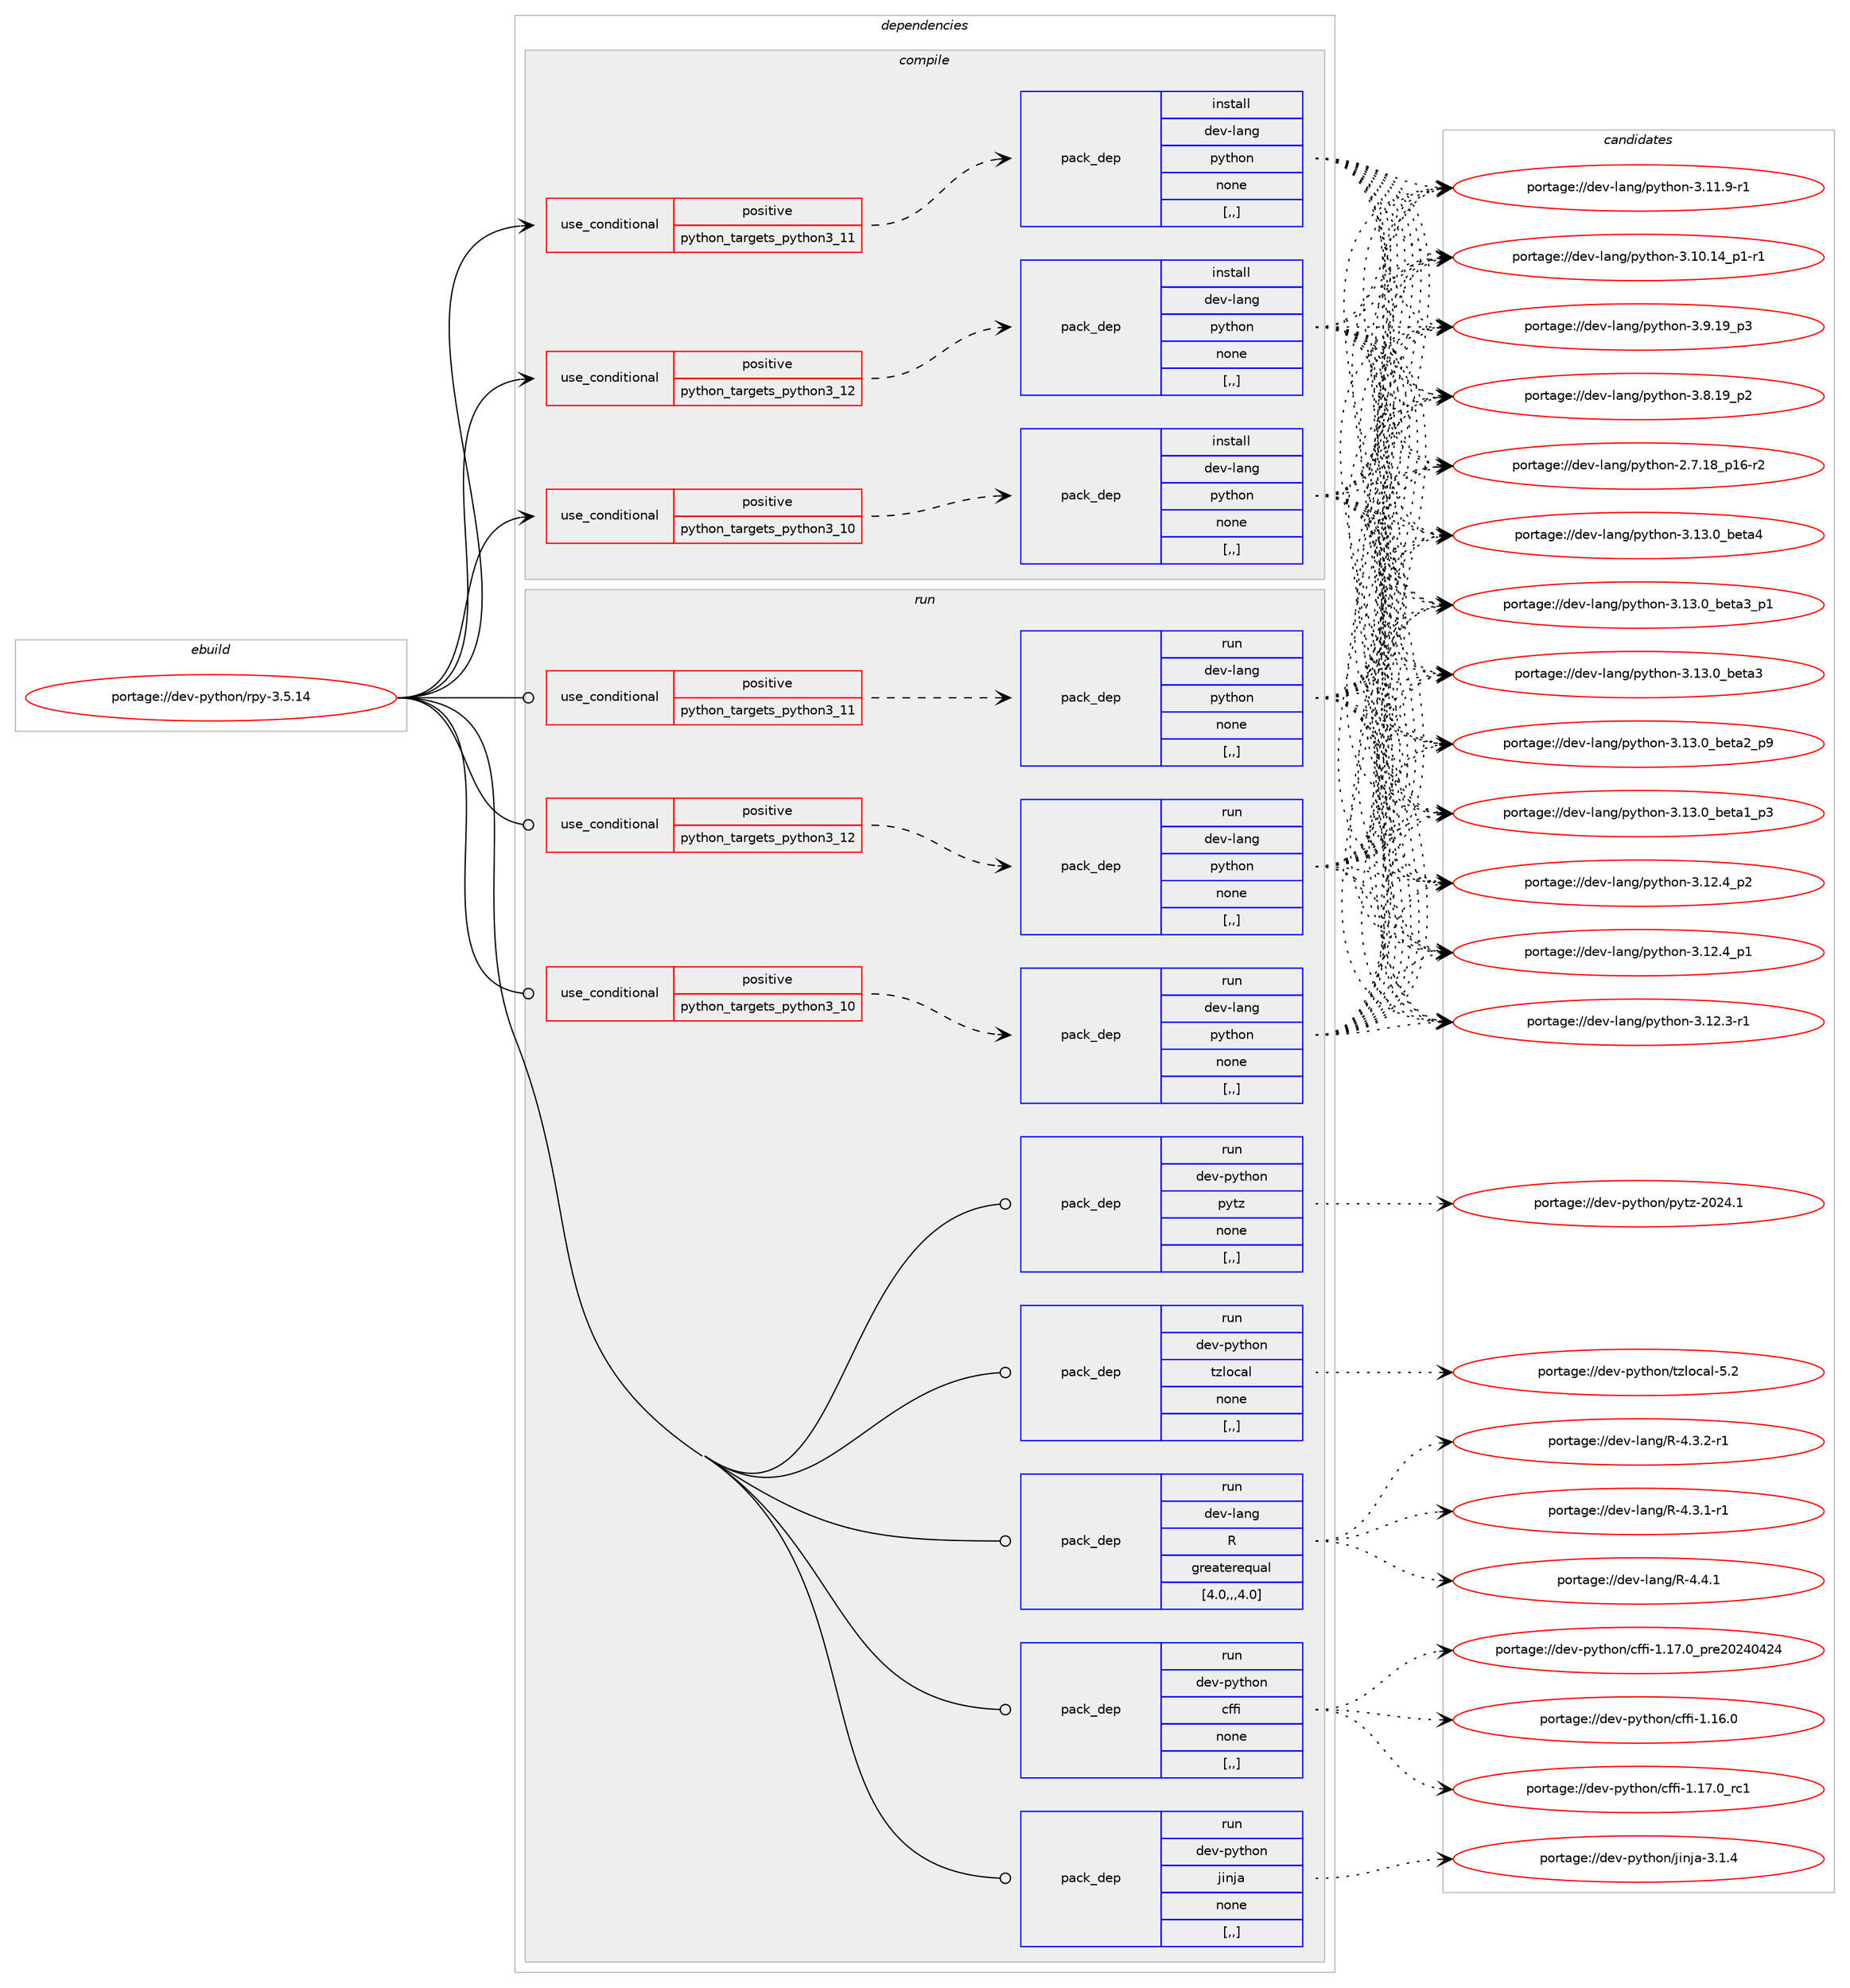 digraph prolog {

# *************
# Graph options
# *************

newrank=true;
concentrate=true;
compound=true;
graph [rankdir=LR,fontname=Helvetica,fontsize=10,ranksep=1.5];#, ranksep=2.5, nodesep=0.2];
edge  [arrowhead=vee];
node  [fontname=Helvetica,fontsize=10];

# **********
# The ebuild
# **********

subgraph cluster_leftcol {
color=gray;
label=<<i>ebuild</i>>;
id [label="portage://dev-python/rpy-3.5.14", color=red, width=4, href="../dev-python/rpy-3.5.14.svg"];
}

# ****************
# The dependencies
# ****************

subgraph cluster_midcol {
color=gray;
label=<<i>dependencies</i>>;
subgraph cluster_compile {
fillcolor="#eeeeee";
style=filled;
label=<<i>compile</i>>;
subgraph cond39210 {
dependency162485 [label=<<TABLE BORDER="0" CELLBORDER="1" CELLSPACING="0" CELLPADDING="4"><TR><TD ROWSPAN="3" CELLPADDING="10">use_conditional</TD></TR><TR><TD>positive</TD></TR><TR><TD>python_targets_python3_10</TD></TR></TABLE>>, shape=none, color=red];
subgraph pack122003 {
dependency162486 [label=<<TABLE BORDER="0" CELLBORDER="1" CELLSPACING="0" CELLPADDING="4" WIDTH="220"><TR><TD ROWSPAN="6" CELLPADDING="30">pack_dep</TD></TR><TR><TD WIDTH="110">install</TD></TR><TR><TD>dev-lang</TD></TR><TR><TD>python</TD></TR><TR><TD>none</TD></TR><TR><TD>[,,]</TD></TR></TABLE>>, shape=none, color=blue];
}
dependency162485:e -> dependency162486:w [weight=20,style="dashed",arrowhead="vee"];
}
id:e -> dependency162485:w [weight=20,style="solid",arrowhead="vee"];
subgraph cond39211 {
dependency162487 [label=<<TABLE BORDER="0" CELLBORDER="1" CELLSPACING="0" CELLPADDING="4"><TR><TD ROWSPAN="3" CELLPADDING="10">use_conditional</TD></TR><TR><TD>positive</TD></TR><TR><TD>python_targets_python3_11</TD></TR></TABLE>>, shape=none, color=red];
subgraph pack122004 {
dependency162488 [label=<<TABLE BORDER="0" CELLBORDER="1" CELLSPACING="0" CELLPADDING="4" WIDTH="220"><TR><TD ROWSPAN="6" CELLPADDING="30">pack_dep</TD></TR><TR><TD WIDTH="110">install</TD></TR><TR><TD>dev-lang</TD></TR><TR><TD>python</TD></TR><TR><TD>none</TD></TR><TR><TD>[,,]</TD></TR></TABLE>>, shape=none, color=blue];
}
dependency162487:e -> dependency162488:w [weight=20,style="dashed",arrowhead="vee"];
}
id:e -> dependency162487:w [weight=20,style="solid",arrowhead="vee"];
subgraph cond39212 {
dependency162489 [label=<<TABLE BORDER="0" CELLBORDER="1" CELLSPACING="0" CELLPADDING="4"><TR><TD ROWSPAN="3" CELLPADDING="10">use_conditional</TD></TR><TR><TD>positive</TD></TR><TR><TD>python_targets_python3_12</TD></TR></TABLE>>, shape=none, color=red];
subgraph pack122005 {
dependency162490 [label=<<TABLE BORDER="0" CELLBORDER="1" CELLSPACING="0" CELLPADDING="4" WIDTH="220"><TR><TD ROWSPAN="6" CELLPADDING="30">pack_dep</TD></TR><TR><TD WIDTH="110">install</TD></TR><TR><TD>dev-lang</TD></TR><TR><TD>python</TD></TR><TR><TD>none</TD></TR><TR><TD>[,,]</TD></TR></TABLE>>, shape=none, color=blue];
}
dependency162489:e -> dependency162490:w [weight=20,style="dashed",arrowhead="vee"];
}
id:e -> dependency162489:w [weight=20,style="solid",arrowhead="vee"];
}
subgraph cluster_compileandrun {
fillcolor="#eeeeee";
style=filled;
label=<<i>compile and run</i>>;
}
subgraph cluster_run {
fillcolor="#eeeeee";
style=filled;
label=<<i>run</i>>;
subgraph cond39213 {
dependency162491 [label=<<TABLE BORDER="0" CELLBORDER="1" CELLSPACING="0" CELLPADDING="4"><TR><TD ROWSPAN="3" CELLPADDING="10">use_conditional</TD></TR><TR><TD>positive</TD></TR><TR><TD>python_targets_python3_10</TD></TR></TABLE>>, shape=none, color=red];
subgraph pack122006 {
dependency162492 [label=<<TABLE BORDER="0" CELLBORDER="1" CELLSPACING="0" CELLPADDING="4" WIDTH="220"><TR><TD ROWSPAN="6" CELLPADDING="30">pack_dep</TD></TR><TR><TD WIDTH="110">run</TD></TR><TR><TD>dev-lang</TD></TR><TR><TD>python</TD></TR><TR><TD>none</TD></TR><TR><TD>[,,]</TD></TR></TABLE>>, shape=none, color=blue];
}
dependency162491:e -> dependency162492:w [weight=20,style="dashed",arrowhead="vee"];
}
id:e -> dependency162491:w [weight=20,style="solid",arrowhead="odot"];
subgraph cond39214 {
dependency162493 [label=<<TABLE BORDER="0" CELLBORDER="1" CELLSPACING="0" CELLPADDING="4"><TR><TD ROWSPAN="3" CELLPADDING="10">use_conditional</TD></TR><TR><TD>positive</TD></TR><TR><TD>python_targets_python3_11</TD></TR></TABLE>>, shape=none, color=red];
subgraph pack122007 {
dependency162494 [label=<<TABLE BORDER="0" CELLBORDER="1" CELLSPACING="0" CELLPADDING="4" WIDTH="220"><TR><TD ROWSPAN="6" CELLPADDING="30">pack_dep</TD></TR><TR><TD WIDTH="110">run</TD></TR><TR><TD>dev-lang</TD></TR><TR><TD>python</TD></TR><TR><TD>none</TD></TR><TR><TD>[,,]</TD></TR></TABLE>>, shape=none, color=blue];
}
dependency162493:e -> dependency162494:w [weight=20,style="dashed",arrowhead="vee"];
}
id:e -> dependency162493:w [weight=20,style="solid",arrowhead="odot"];
subgraph cond39215 {
dependency162495 [label=<<TABLE BORDER="0" CELLBORDER="1" CELLSPACING="0" CELLPADDING="4"><TR><TD ROWSPAN="3" CELLPADDING="10">use_conditional</TD></TR><TR><TD>positive</TD></TR><TR><TD>python_targets_python3_12</TD></TR></TABLE>>, shape=none, color=red];
subgraph pack122008 {
dependency162496 [label=<<TABLE BORDER="0" CELLBORDER="1" CELLSPACING="0" CELLPADDING="4" WIDTH="220"><TR><TD ROWSPAN="6" CELLPADDING="30">pack_dep</TD></TR><TR><TD WIDTH="110">run</TD></TR><TR><TD>dev-lang</TD></TR><TR><TD>python</TD></TR><TR><TD>none</TD></TR><TR><TD>[,,]</TD></TR></TABLE>>, shape=none, color=blue];
}
dependency162495:e -> dependency162496:w [weight=20,style="dashed",arrowhead="vee"];
}
id:e -> dependency162495:w [weight=20,style="solid",arrowhead="odot"];
subgraph pack122009 {
dependency162497 [label=<<TABLE BORDER="0" CELLBORDER="1" CELLSPACING="0" CELLPADDING="4" WIDTH="220"><TR><TD ROWSPAN="6" CELLPADDING="30">pack_dep</TD></TR><TR><TD WIDTH="110">run</TD></TR><TR><TD>dev-lang</TD></TR><TR><TD>R</TD></TR><TR><TD>greaterequal</TD></TR><TR><TD>[4.0,,,4.0]</TD></TR></TABLE>>, shape=none, color=blue];
}
id:e -> dependency162497:w [weight=20,style="solid",arrowhead="odot"];
subgraph pack122010 {
dependency162498 [label=<<TABLE BORDER="0" CELLBORDER="1" CELLSPACING="0" CELLPADDING="4" WIDTH="220"><TR><TD ROWSPAN="6" CELLPADDING="30">pack_dep</TD></TR><TR><TD WIDTH="110">run</TD></TR><TR><TD>dev-python</TD></TR><TR><TD>cffi</TD></TR><TR><TD>none</TD></TR><TR><TD>[,,]</TD></TR></TABLE>>, shape=none, color=blue];
}
id:e -> dependency162498:w [weight=20,style="solid",arrowhead="odot"];
subgraph pack122011 {
dependency162499 [label=<<TABLE BORDER="0" CELLBORDER="1" CELLSPACING="0" CELLPADDING="4" WIDTH="220"><TR><TD ROWSPAN="6" CELLPADDING="30">pack_dep</TD></TR><TR><TD WIDTH="110">run</TD></TR><TR><TD>dev-python</TD></TR><TR><TD>jinja</TD></TR><TR><TD>none</TD></TR><TR><TD>[,,]</TD></TR></TABLE>>, shape=none, color=blue];
}
id:e -> dependency162499:w [weight=20,style="solid",arrowhead="odot"];
subgraph pack122012 {
dependency162500 [label=<<TABLE BORDER="0" CELLBORDER="1" CELLSPACING="0" CELLPADDING="4" WIDTH="220"><TR><TD ROWSPAN="6" CELLPADDING="30">pack_dep</TD></TR><TR><TD WIDTH="110">run</TD></TR><TR><TD>dev-python</TD></TR><TR><TD>pytz</TD></TR><TR><TD>none</TD></TR><TR><TD>[,,]</TD></TR></TABLE>>, shape=none, color=blue];
}
id:e -> dependency162500:w [weight=20,style="solid",arrowhead="odot"];
subgraph pack122013 {
dependency162501 [label=<<TABLE BORDER="0" CELLBORDER="1" CELLSPACING="0" CELLPADDING="4" WIDTH="220"><TR><TD ROWSPAN="6" CELLPADDING="30">pack_dep</TD></TR><TR><TD WIDTH="110">run</TD></TR><TR><TD>dev-python</TD></TR><TR><TD>tzlocal</TD></TR><TR><TD>none</TD></TR><TR><TD>[,,]</TD></TR></TABLE>>, shape=none, color=blue];
}
id:e -> dependency162501:w [weight=20,style="solid",arrowhead="odot"];
}
}

# **************
# The candidates
# **************

subgraph cluster_choices {
rank=same;
color=gray;
label=<<i>candidates</i>>;

subgraph choice122003 {
color=black;
nodesep=1;
choice1001011184510897110103471121211161041111104551464951464895981011169752 [label="portage://dev-lang/python-3.13.0_beta4", color=red, width=4,href="../dev-lang/python-3.13.0_beta4.svg"];
choice10010111845108971101034711212111610411111045514649514648959810111697519511249 [label="portage://dev-lang/python-3.13.0_beta3_p1", color=red, width=4,href="../dev-lang/python-3.13.0_beta3_p1.svg"];
choice1001011184510897110103471121211161041111104551464951464895981011169751 [label="portage://dev-lang/python-3.13.0_beta3", color=red, width=4,href="../dev-lang/python-3.13.0_beta3.svg"];
choice10010111845108971101034711212111610411111045514649514648959810111697509511257 [label="portage://dev-lang/python-3.13.0_beta2_p9", color=red, width=4,href="../dev-lang/python-3.13.0_beta2_p9.svg"];
choice10010111845108971101034711212111610411111045514649514648959810111697499511251 [label="portage://dev-lang/python-3.13.0_beta1_p3", color=red, width=4,href="../dev-lang/python-3.13.0_beta1_p3.svg"];
choice100101118451089711010347112121116104111110455146495046529511250 [label="portage://dev-lang/python-3.12.4_p2", color=red, width=4,href="../dev-lang/python-3.12.4_p2.svg"];
choice100101118451089711010347112121116104111110455146495046529511249 [label="portage://dev-lang/python-3.12.4_p1", color=red, width=4,href="../dev-lang/python-3.12.4_p1.svg"];
choice100101118451089711010347112121116104111110455146495046514511449 [label="portage://dev-lang/python-3.12.3-r1", color=red, width=4,href="../dev-lang/python-3.12.3-r1.svg"];
choice100101118451089711010347112121116104111110455146494946574511449 [label="portage://dev-lang/python-3.11.9-r1", color=red, width=4,href="../dev-lang/python-3.11.9-r1.svg"];
choice100101118451089711010347112121116104111110455146494846495295112494511449 [label="portage://dev-lang/python-3.10.14_p1-r1", color=red, width=4,href="../dev-lang/python-3.10.14_p1-r1.svg"];
choice100101118451089711010347112121116104111110455146574649579511251 [label="portage://dev-lang/python-3.9.19_p3", color=red, width=4,href="../dev-lang/python-3.9.19_p3.svg"];
choice100101118451089711010347112121116104111110455146564649579511250 [label="portage://dev-lang/python-3.8.19_p2", color=red, width=4,href="../dev-lang/python-3.8.19_p2.svg"];
choice100101118451089711010347112121116104111110455046554649569511249544511450 [label="portage://dev-lang/python-2.7.18_p16-r2", color=red, width=4,href="../dev-lang/python-2.7.18_p16-r2.svg"];
dependency162486:e -> choice1001011184510897110103471121211161041111104551464951464895981011169752:w [style=dotted,weight="100"];
dependency162486:e -> choice10010111845108971101034711212111610411111045514649514648959810111697519511249:w [style=dotted,weight="100"];
dependency162486:e -> choice1001011184510897110103471121211161041111104551464951464895981011169751:w [style=dotted,weight="100"];
dependency162486:e -> choice10010111845108971101034711212111610411111045514649514648959810111697509511257:w [style=dotted,weight="100"];
dependency162486:e -> choice10010111845108971101034711212111610411111045514649514648959810111697499511251:w [style=dotted,weight="100"];
dependency162486:e -> choice100101118451089711010347112121116104111110455146495046529511250:w [style=dotted,weight="100"];
dependency162486:e -> choice100101118451089711010347112121116104111110455146495046529511249:w [style=dotted,weight="100"];
dependency162486:e -> choice100101118451089711010347112121116104111110455146495046514511449:w [style=dotted,weight="100"];
dependency162486:e -> choice100101118451089711010347112121116104111110455146494946574511449:w [style=dotted,weight="100"];
dependency162486:e -> choice100101118451089711010347112121116104111110455146494846495295112494511449:w [style=dotted,weight="100"];
dependency162486:e -> choice100101118451089711010347112121116104111110455146574649579511251:w [style=dotted,weight="100"];
dependency162486:e -> choice100101118451089711010347112121116104111110455146564649579511250:w [style=dotted,weight="100"];
dependency162486:e -> choice100101118451089711010347112121116104111110455046554649569511249544511450:w [style=dotted,weight="100"];
}
subgraph choice122004 {
color=black;
nodesep=1;
choice1001011184510897110103471121211161041111104551464951464895981011169752 [label="portage://dev-lang/python-3.13.0_beta4", color=red, width=4,href="../dev-lang/python-3.13.0_beta4.svg"];
choice10010111845108971101034711212111610411111045514649514648959810111697519511249 [label="portage://dev-lang/python-3.13.0_beta3_p1", color=red, width=4,href="../dev-lang/python-3.13.0_beta3_p1.svg"];
choice1001011184510897110103471121211161041111104551464951464895981011169751 [label="portage://dev-lang/python-3.13.0_beta3", color=red, width=4,href="../dev-lang/python-3.13.0_beta3.svg"];
choice10010111845108971101034711212111610411111045514649514648959810111697509511257 [label="portage://dev-lang/python-3.13.0_beta2_p9", color=red, width=4,href="../dev-lang/python-3.13.0_beta2_p9.svg"];
choice10010111845108971101034711212111610411111045514649514648959810111697499511251 [label="portage://dev-lang/python-3.13.0_beta1_p3", color=red, width=4,href="../dev-lang/python-3.13.0_beta1_p3.svg"];
choice100101118451089711010347112121116104111110455146495046529511250 [label="portage://dev-lang/python-3.12.4_p2", color=red, width=4,href="../dev-lang/python-3.12.4_p2.svg"];
choice100101118451089711010347112121116104111110455146495046529511249 [label="portage://dev-lang/python-3.12.4_p1", color=red, width=4,href="../dev-lang/python-3.12.4_p1.svg"];
choice100101118451089711010347112121116104111110455146495046514511449 [label="portage://dev-lang/python-3.12.3-r1", color=red, width=4,href="../dev-lang/python-3.12.3-r1.svg"];
choice100101118451089711010347112121116104111110455146494946574511449 [label="portage://dev-lang/python-3.11.9-r1", color=red, width=4,href="../dev-lang/python-3.11.9-r1.svg"];
choice100101118451089711010347112121116104111110455146494846495295112494511449 [label="portage://dev-lang/python-3.10.14_p1-r1", color=red, width=4,href="../dev-lang/python-3.10.14_p1-r1.svg"];
choice100101118451089711010347112121116104111110455146574649579511251 [label="portage://dev-lang/python-3.9.19_p3", color=red, width=4,href="../dev-lang/python-3.9.19_p3.svg"];
choice100101118451089711010347112121116104111110455146564649579511250 [label="portage://dev-lang/python-3.8.19_p2", color=red, width=4,href="../dev-lang/python-3.8.19_p2.svg"];
choice100101118451089711010347112121116104111110455046554649569511249544511450 [label="portage://dev-lang/python-2.7.18_p16-r2", color=red, width=4,href="../dev-lang/python-2.7.18_p16-r2.svg"];
dependency162488:e -> choice1001011184510897110103471121211161041111104551464951464895981011169752:w [style=dotted,weight="100"];
dependency162488:e -> choice10010111845108971101034711212111610411111045514649514648959810111697519511249:w [style=dotted,weight="100"];
dependency162488:e -> choice1001011184510897110103471121211161041111104551464951464895981011169751:w [style=dotted,weight="100"];
dependency162488:e -> choice10010111845108971101034711212111610411111045514649514648959810111697509511257:w [style=dotted,weight="100"];
dependency162488:e -> choice10010111845108971101034711212111610411111045514649514648959810111697499511251:w [style=dotted,weight="100"];
dependency162488:e -> choice100101118451089711010347112121116104111110455146495046529511250:w [style=dotted,weight="100"];
dependency162488:e -> choice100101118451089711010347112121116104111110455146495046529511249:w [style=dotted,weight="100"];
dependency162488:e -> choice100101118451089711010347112121116104111110455146495046514511449:w [style=dotted,weight="100"];
dependency162488:e -> choice100101118451089711010347112121116104111110455146494946574511449:w [style=dotted,weight="100"];
dependency162488:e -> choice100101118451089711010347112121116104111110455146494846495295112494511449:w [style=dotted,weight="100"];
dependency162488:e -> choice100101118451089711010347112121116104111110455146574649579511251:w [style=dotted,weight="100"];
dependency162488:e -> choice100101118451089711010347112121116104111110455146564649579511250:w [style=dotted,weight="100"];
dependency162488:e -> choice100101118451089711010347112121116104111110455046554649569511249544511450:w [style=dotted,weight="100"];
}
subgraph choice122005 {
color=black;
nodesep=1;
choice1001011184510897110103471121211161041111104551464951464895981011169752 [label="portage://dev-lang/python-3.13.0_beta4", color=red, width=4,href="../dev-lang/python-3.13.0_beta4.svg"];
choice10010111845108971101034711212111610411111045514649514648959810111697519511249 [label="portage://dev-lang/python-3.13.0_beta3_p1", color=red, width=4,href="../dev-lang/python-3.13.0_beta3_p1.svg"];
choice1001011184510897110103471121211161041111104551464951464895981011169751 [label="portage://dev-lang/python-3.13.0_beta3", color=red, width=4,href="../dev-lang/python-3.13.0_beta3.svg"];
choice10010111845108971101034711212111610411111045514649514648959810111697509511257 [label="portage://dev-lang/python-3.13.0_beta2_p9", color=red, width=4,href="../dev-lang/python-3.13.0_beta2_p9.svg"];
choice10010111845108971101034711212111610411111045514649514648959810111697499511251 [label="portage://dev-lang/python-3.13.0_beta1_p3", color=red, width=4,href="../dev-lang/python-3.13.0_beta1_p3.svg"];
choice100101118451089711010347112121116104111110455146495046529511250 [label="portage://dev-lang/python-3.12.4_p2", color=red, width=4,href="../dev-lang/python-3.12.4_p2.svg"];
choice100101118451089711010347112121116104111110455146495046529511249 [label="portage://dev-lang/python-3.12.4_p1", color=red, width=4,href="../dev-lang/python-3.12.4_p1.svg"];
choice100101118451089711010347112121116104111110455146495046514511449 [label="portage://dev-lang/python-3.12.3-r1", color=red, width=4,href="../dev-lang/python-3.12.3-r1.svg"];
choice100101118451089711010347112121116104111110455146494946574511449 [label="portage://dev-lang/python-3.11.9-r1", color=red, width=4,href="../dev-lang/python-3.11.9-r1.svg"];
choice100101118451089711010347112121116104111110455146494846495295112494511449 [label="portage://dev-lang/python-3.10.14_p1-r1", color=red, width=4,href="../dev-lang/python-3.10.14_p1-r1.svg"];
choice100101118451089711010347112121116104111110455146574649579511251 [label="portage://dev-lang/python-3.9.19_p3", color=red, width=4,href="../dev-lang/python-3.9.19_p3.svg"];
choice100101118451089711010347112121116104111110455146564649579511250 [label="portage://dev-lang/python-3.8.19_p2", color=red, width=4,href="../dev-lang/python-3.8.19_p2.svg"];
choice100101118451089711010347112121116104111110455046554649569511249544511450 [label="portage://dev-lang/python-2.7.18_p16-r2", color=red, width=4,href="../dev-lang/python-2.7.18_p16-r2.svg"];
dependency162490:e -> choice1001011184510897110103471121211161041111104551464951464895981011169752:w [style=dotted,weight="100"];
dependency162490:e -> choice10010111845108971101034711212111610411111045514649514648959810111697519511249:w [style=dotted,weight="100"];
dependency162490:e -> choice1001011184510897110103471121211161041111104551464951464895981011169751:w [style=dotted,weight="100"];
dependency162490:e -> choice10010111845108971101034711212111610411111045514649514648959810111697509511257:w [style=dotted,weight="100"];
dependency162490:e -> choice10010111845108971101034711212111610411111045514649514648959810111697499511251:w [style=dotted,weight="100"];
dependency162490:e -> choice100101118451089711010347112121116104111110455146495046529511250:w [style=dotted,weight="100"];
dependency162490:e -> choice100101118451089711010347112121116104111110455146495046529511249:w [style=dotted,weight="100"];
dependency162490:e -> choice100101118451089711010347112121116104111110455146495046514511449:w [style=dotted,weight="100"];
dependency162490:e -> choice100101118451089711010347112121116104111110455146494946574511449:w [style=dotted,weight="100"];
dependency162490:e -> choice100101118451089711010347112121116104111110455146494846495295112494511449:w [style=dotted,weight="100"];
dependency162490:e -> choice100101118451089711010347112121116104111110455146574649579511251:w [style=dotted,weight="100"];
dependency162490:e -> choice100101118451089711010347112121116104111110455146564649579511250:w [style=dotted,weight="100"];
dependency162490:e -> choice100101118451089711010347112121116104111110455046554649569511249544511450:w [style=dotted,weight="100"];
}
subgraph choice122006 {
color=black;
nodesep=1;
choice1001011184510897110103471121211161041111104551464951464895981011169752 [label="portage://dev-lang/python-3.13.0_beta4", color=red, width=4,href="../dev-lang/python-3.13.0_beta4.svg"];
choice10010111845108971101034711212111610411111045514649514648959810111697519511249 [label="portage://dev-lang/python-3.13.0_beta3_p1", color=red, width=4,href="../dev-lang/python-3.13.0_beta3_p1.svg"];
choice1001011184510897110103471121211161041111104551464951464895981011169751 [label="portage://dev-lang/python-3.13.0_beta3", color=red, width=4,href="../dev-lang/python-3.13.0_beta3.svg"];
choice10010111845108971101034711212111610411111045514649514648959810111697509511257 [label="portage://dev-lang/python-3.13.0_beta2_p9", color=red, width=4,href="../dev-lang/python-3.13.0_beta2_p9.svg"];
choice10010111845108971101034711212111610411111045514649514648959810111697499511251 [label="portage://dev-lang/python-3.13.0_beta1_p3", color=red, width=4,href="../dev-lang/python-3.13.0_beta1_p3.svg"];
choice100101118451089711010347112121116104111110455146495046529511250 [label="portage://dev-lang/python-3.12.4_p2", color=red, width=4,href="../dev-lang/python-3.12.4_p2.svg"];
choice100101118451089711010347112121116104111110455146495046529511249 [label="portage://dev-lang/python-3.12.4_p1", color=red, width=4,href="../dev-lang/python-3.12.4_p1.svg"];
choice100101118451089711010347112121116104111110455146495046514511449 [label="portage://dev-lang/python-3.12.3-r1", color=red, width=4,href="../dev-lang/python-3.12.3-r1.svg"];
choice100101118451089711010347112121116104111110455146494946574511449 [label="portage://dev-lang/python-3.11.9-r1", color=red, width=4,href="../dev-lang/python-3.11.9-r1.svg"];
choice100101118451089711010347112121116104111110455146494846495295112494511449 [label="portage://dev-lang/python-3.10.14_p1-r1", color=red, width=4,href="../dev-lang/python-3.10.14_p1-r1.svg"];
choice100101118451089711010347112121116104111110455146574649579511251 [label="portage://dev-lang/python-3.9.19_p3", color=red, width=4,href="../dev-lang/python-3.9.19_p3.svg"];
choice100101118451089711010347112121116104111110455146564649579511250 [label="portage://dev-lang/python-3.8.19_p2", color=red, width=4,href="../dev-lang/python-3.8.19_p2.svg"];
choice100101118451089711010347112121116104111110455046554649569511249544511450 [label="portage://dev-lang/python-2.7.18_p16-r2", color=red, width=4,href="../dev-lang/python-2.7.18_p16-r2.svg"];
dependency162492:e -> choice1001011184510897110103471121211161041111104551464951464895981011169752:w [style=dotted,weight="100"];
dependency162492:e -> choice10010111845108971101034711212111610411111045514649514648959810111697519511249:w [style=dotted,weight="100"];
dependency162492:e -> choice1001011184510897110103471121211161041111104551464951464895981011169751:w [style=dotted,weight="100"];
dependency162492:e -> choice10010111845108971101034711212111610411111045514649514648959810111697509511257:w [style=dotted,weight="100"];
dependency162492:e -> choice10010111845108971101034711212111610411111045514649514648959810111697499511251:w [style=dotted,weight="100"];
dependency162492:e -> choice100101118451089711010347112121116104111110455146495046529511250:w [style=dotted,weight="100"];
dependency162492:e -> choice100101118451089711010347112121116104111110455146495046529511249:w [style=dotted,weight="100"];
dependency162492:e -> choice100101118451089711010347112121116104111110455146495046514511449:w [style=dotted,weight="100"];
dependency162492:e -> choice100101118451089711010347112121116104111110455146494946574511449:w [style=dotted,weight="100"];
dependency162492:e -> choice100101118451089711010347112121116104111110455146494846495295112494511449:w [style=dotted,weight="100"];
dependency162492:e -> choice100101118451089711010347112121116104111110455146574649579511251:w [style=dotted,weight="100"];
dependency162492:e -> choice100101118451089711010347112121116104111110455146564649579511250:w [style=dotted,weight="100"];
dependency162492:e -> choice100101118451089711010347112121116104111110455046554649569511249544511450:w [style=dotted,weight="100"];
}
subgraph choice122007 {
color=black;
nodesep=1;
choice1001011184510897110103471121211161041111104551464951464895981011169752 [label="portage://dev-lang/python-3.13.0_beta4", color=red, width=4,href="../dev-lang/python-3.13.0_beta4.svg"];
choice10010111845108971101034711212111610411111045514649514648959810111697519511249 [label="portage://dev-lang/python-3.13.0_beta3_p1", color=red, width=4,href="../dev-lang/python-3.13.0_beta3_p1.svg"];
choice1001011184510897110103471121211161041111104551464951464895981011169751 [label="portage://dev-lang/python-3.13.0_beta3", color=red, width=4,href="../dev-lang/python-3.13.0_beta3.svg"];
choice10010111845108971101034711212111610411111045514649514648959810111697509511257 [label="portage://dev-lang/python-3.13.0_beta2_p9", color=red, width=4,href="../dev-lang/python-3.13.0_beta2_p9.svg"];
choice10010111845108971101034711212111610411111045514649514648959810111697499511251 [label="portage://dev-lang/python-3.13.0_beta1_p3", color=red, width=4,href="../dev-lang/python-3.13.0_beta1_p3.svg"];
choice100101118451089711010347112121116104111110455146495046529511250 [label="portage://dev-lang/python-3.12.4_p2", color=red, width=4,href="../dev-lang/python-3.12.4_p2.svg"];
choice100101118451089711010347112121116104111110455146495046529511249 [label="portage://dev-lang/python-3.12.4_p1", color=red, width=4,href="../dev-lang/python-3.12.4_p1.svg"];
choice100101118451089711010347112121116104111110455146495046514511449 [label="portage://dev-lang/python-3.12.3-r1", color=red, width=4,href="../dev-lang/python-3.12.3-r1.svg"];
choice100101118451089711010347112121116104111110455146494946574511449 [label="portage://dev-lang/python-3.11.9-r1", color=red, width=4,href="../dev-lang/python-3.11.9-r1.svg"];
choice100101118451089711010347112121116104111110455146494846495295112494511449 [label="portage://dev-lang/python-3.10.14_p1-r1", color=red, width=4,href="../dev-lang/python-3.10.14_p1-r1.svg"];
choice100101118451089711010347112121116104111110455146574649579511251 [label="portage://dev-lang/python-3.9.19_p3", color=red, width=4,href="../dev-lang/python-3.9.19_p3.svg"];
choice100101118451089711010347112121116104111110455146564649579511250 [label="portage://dev-lang/python-3.8.19_p2", color=red, width=4,href="../dev-lang/python-3.8.19_p2.svg"];
choice100101118451089711010347112121116104111110455046554649569511249544511450 [label="portage://dev-lang/python-2.7.18_p16-r2", color=red, width=4,href="../dev-lang/python-2.7.18_p16-r2.svg"];
dependency162494:e -> choice1001011184510897110103471121211161041111104551464951464895981011169752:w [style=dotted,weight="100"];
dependency162494:e -> choice10010111845108971101034711212111610411111045514649514648959810111697519511249:w [style=dotted,weight="100"];
dependency162494:e -> choice1001011184510897110103471121211161041111104551464951464895981011169751:w [style=dotted,weight="100"];
dependency162494:e -> choice10010111845108971101034711212111610411111045514649514648959810111697509511257:w [style=dotted,weight="100"];
dependency162494:e -> choice10010111845108971101034711212111610411111045514649514648959810111697499511251:w [style=dotted,weight="100"];
dependency162494:e -> choice100101118451089711010347112121116104111110455146495046529511250:w [style=dotted,weight="100"];
dependency162494:e -> choice100101118451089711010347112121116104111110455146495046529511249:w [style=dotted,weight="100"];
dependency162494:e -> choice100101118451089711010347112121116104111110455146495046514511449:w [style=dotted,weight="100"];
dependency162494:e -> choice100101118451089711010347112121116104111110455146494946574511449:w [style=dotted,weight="100"];
dependency162494:e -> choice100101118451089711010347112121116104111110455146494846495295112494511449:w [style=dotted,weight="100"];
dependency162494:e -> choice100101118451089711010347112121116104111110455146574649579511251:w [style=dotted,weight="100"];
dependency162494:e -> choice100101118451089711010347112121116104111110455146564649579511250:w [style=dotted,weight="100"];
dependency162494:e -> choice100101118451089711010347112121116104111110455046554649569511249544511450:w [style=dotted,weight="100"];
}
subgraph choice122008 {
color=black;
nodesep=1;
choice1001011184510897110103471121211161041111104551464951464895981011169752 [label="portage://dev-lang/python-3.13.0_beta4", color=red, width=4,href="../dev-lang/python-3.13.0_beta4.svg"];
choice10010111845108971101034711212111610411111045514649514648959810111697519511249 [label="portage://dev-lang/python-3.13.0_beta3_p1", color=red, width=4,href="../dev-lang/python-3.13.0_beta3_p1.svg"];
choice1001011184510897110103471121211161041111104551464951464895981011169751 [label="portage://dev-lang/python-3.13.0_beta3", color=red, width=4,href="../dev-lang/python-3.13.0_beta3.svg"];
choice10010111845108971101034711212111610411111045514649514648959810111697509511257 [label="portage://dev-lang/python-3.13.0_beta2_p9", color=red, width=4,href="../dev-lang/python-3.13.0_beta2_p9.svg"];
choice10010111845108971101034711212111610411111045514649514648959810111697499511251 [label="portage://dev-lang/python-3.13.0_beta1_p3", color=red, width=4,href="../dev-lang/python-3.13.0_beta1_p3.svg"];
choice100101118451089711010347112121116104111110455146495046529511250 [label="portage://dev-lang/python-3.12.4_p2", color=red, width=4,href="../dev-lang/python-3.12.4_p2.svg"];
choice100101118451089711010347112121116104111110455146495046529511249 [label="portage://dev-lang/python-3.12.4_p1", color=red, width=4,href="../dev-lang/python-3.12.4_p1.svg"];
choice100101118451089711010347112121116104111110455146495046514511449 [label="portage://dev-lang/python-3.12.3-r1", color=red, width=4,href="../dev-lang/python-3.12.3-r1.svg"];
choice100101118451089711010347112121116104111110455146494946574511449 [label="portage://dev-lang/python-3.11.9-r1", color=red, width=4,href="../dev-lang/python-3.11.9-r1.svg"];
choice100101118451089711010347112121116104111110455146494846495295112494511449 [label="portage://dev-lang/python-3.10.14_p1-r1", color=red, width=4,href="../dev-lang/python-3.10.14_p1-r1.svg"];
choice100101118451089711010347112121116104111110455146574649579511251 [label="portage://dev-lang/python-3.9.19_p3", color=red, width=4,href="../dev-lang/python-3.9.19_p3.svg"];
choice100101118451089711010347112121116104111110455146564649579511250 [label="portage://dev-lang/python-3.8.19_p2", color=red, width=4,href="../dev-lang/python-3.8.19_p2.svg"];
choice100101118451089711010347112121116104111110455046554649569511249544511450 [label="portage://dev-lang/python-2.7.18_p16-r2", color=red, width=4,href="../dev-lang/python-2.7.18_p16-r2.svg"];
dependency162496:e -> choice1001011184510897110103471121211161041111104551464951464895981011169752:w [style=dotted,weight="100"];
dependency162496:e -> choice10010111845108971101034711212111610411111045514649514648959810111697519511249:w [style=dotted,weight="100"];
dependency162496:e -> choice1001011184510897110103471121211161041111104551464951464895981011169751:w [style=dotted,weight="100"];
dependency162496:e -> choice10010111845108971101034711212111610411111045514649514648959810111697509511257:w [style=dotted,weight="100"];
dependency162496:e -> choice10010111845108971101034711212111610411111045514649514648959810111697499511251:w [style=dotted,weight="100"];
dependency162496:e -> choice100101118451089711010347112121116104111110455146495046529511250:w [style=dotted,weight="100"];
dependency162496:e -> choice100101118451089711010347112121116104111110455146495046529511249:w [style=dotted,weight="100"];
dependency162496:e -> choice100101118451089711010347112121116104111110455146495046514511449:w [style=dotted,weight="100"];
dependency162496:e -> choice100101118451089711010347112121116104111110455146494946574511449:w [style=dotted,weight="100"];
dependency162496:e -> choice100101118451089711010347112121116104111110455146494846495295112494511449:w [style=dotted,weight="100"];
dependency162496:e -> choice100101118451089711010347112121116104111110455146574649579511251:w [style=dotted,weight="100"];
dependency162496:e -> choice100101118451089711010347112121116104111110455146564649579511250:w [style=dotted,weight="100"];
dependency162496:e -> choice100101118451089711010347112121116104111110455046554649569511249544511450:w [style=dotted,weight="100"];
}
subgraph choice122009 {
color=black;
nodesep=1;
choice10010111845108971101034782455246524649 [label="portage://dev-lang/R-4.4.1", color=red, width=4,href="../dev-lang/R-4.4.1.svg"];
choice100101118451089711010347824552465146504511449 [label="portage://dev-lang/R-4.3.2-r1", color=red, width=4,href="../dev-lang/R-4.3.2-r1.svg"];
choice100101118451089711010347824552465146494511449 [label="portage://dev-lang/R-4.3.1-r1", color=red, width=4,href="../dev-lang/R-4.3.1-r1.svg"];
dependency162497:e -> choice10010111845108971101034782455246524649:w [style=dotted,weight="100"];
dependency162497:e -> choice100101118451089711010347824552465146504511449:w [style=dotted,weight="100"];
dependency162497:e -> choice100101118451089711010347824552465146494511449:w [style=dotted,weight="100"];
}
subgraph choice122010 {
color=black;
nodesep=1;
choice10010111845112121116104111110479910210210545494649554648951149949 [label="portage://dev-python/cffi-1.17.0_rc1", color=red, width=4,href="../dev-python/cffi-1.17.0_rc1.svg"];
choice10010111845112121116104111110479910210210545494649554648951121141015048505248525052 [label="portage://dev-python/cffi-1.17.0_pre20240424", color=red, width=4,href="../dev-python/cffi-1.17.0_pre20240424.svg"];
choice10010111845112121116104111110479910210210545494649544648 [label="portage://dev-python/cffi-1.16.0", color=red, width=4,href="../dev-python/cffi-1.16.0.svg"];
dependency162498:e -> choice10010111845112121116104111110479910210210545494649554648951149949:w [style=dotted,weight="100"];
dependency162498:e -> choice10010111845112121116104111110479910210210545494649554648951121141015048505248525052:w [style=dotted,weight="100"];
dependency162498:e -> choice10010111845112121116104111110479910210210545494649544648:w [style=dotted,weight="100"];
}
subgraph choice122011 {
color=black;
nodesep=1;
choice100101118451121211161041111104710610511010697455146494652 [label="portage://dev-python/jinja-3.1.4", color=red, width=4,href="../dev-python/jinja-3.1.4.svg"];
dependency162499:e -> choice100101118451121211161041111104710610511010697455146494652:w [style=dotted,weight="100"];
}
subgraph choice122012 {
color=black;
nodesep=1;
choice100101118451121211161041111104711212111612245504850524649 [label="portage://dev-python/pytz-2024.1", color=red, width=4,href="../dev-python/pytz-2024.1.svg"];
dependency162500:e -> choice100101118451121211161041111104711212111612245504850524649:w [style=dotted,weight="100"];
}
subgraph choice122013 {
color=black;
nodesep=1;
choice1001011184511212111610411111047116122108111999710845534650 [label="portage://dev-python/tzlocal-5.2", color=red, width=4,href="../dev-python/tzlocal-5.2.svg"];
dependency162501:e -> choice1001011184511212111610411111047116122108111999710845534650:w [style=dotted,weight="100"];
}
}

}
